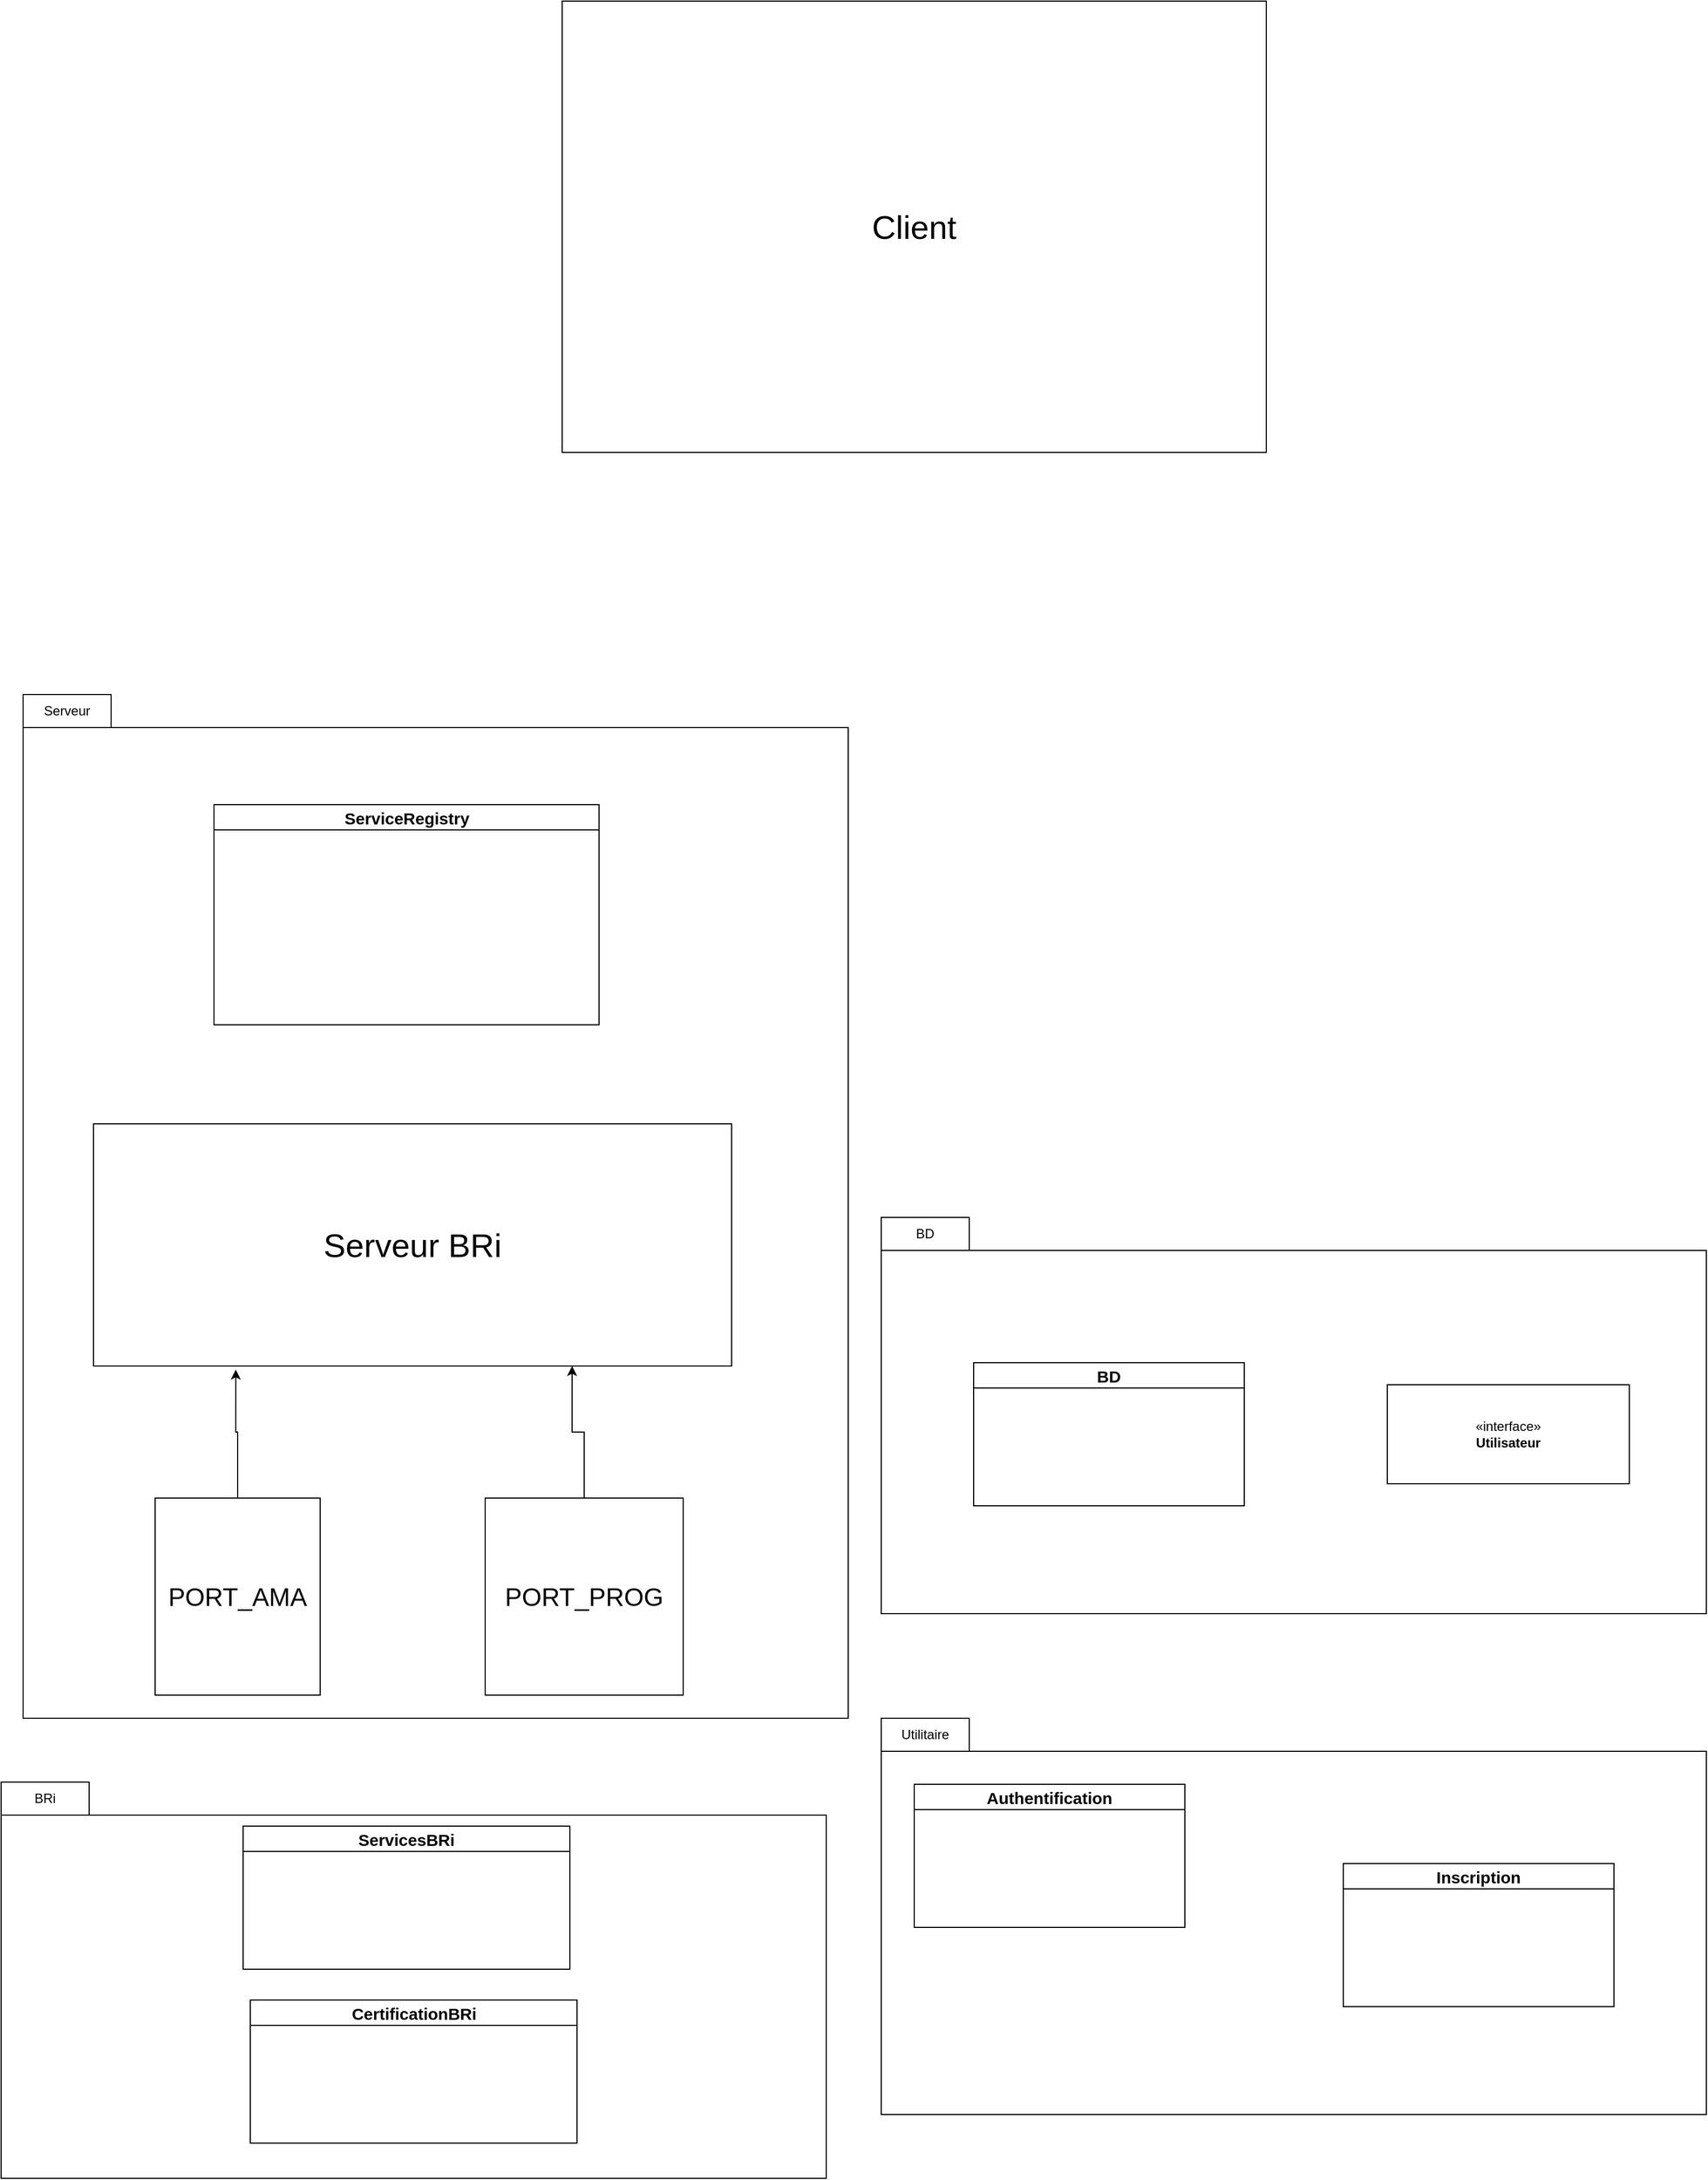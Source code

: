 <mxfile version="22.0.4" type="github">
  <diagram name="Page-1" id="KMA0ObDMOVHHSHT7rV8r">
    <mxGraphModel dx="3176" dy="2993" grid="1" gridSize="10" guides="1" tooltips="1" connect="1" arrows="1" fold="1" page="1" pageScale="1" pageWidth="827" pageHeight="1169" math="0" shadow="0">
      <root>
        <mxCell id="0" />
        <mxCell id="1" parent="0" />
        <mxCell id="usBn7Ugpy9FqAOzrJp2a-30" value="" style="shape=folder;fontStyle=1;tabWidth=80;tabHeight=30;tabPosition=left;html=1;boundedLbl=1;whiteSpace=wrap;" vertex="1" parent="1">
          <mxGeometry x="60" y="-250" width="750" height="930" as="geometry" />
        </mxCell>
        <mxCell id="usBn7Ugpy9FqAOzrJp2a-31" value="Serveur" style="rounded=0;whiteSpace=wrap;html=1;" vertex="1" parent="1">
          <mxGeometry x="60" y="-250" width="80" height="30" as="geometry" />
        </mxCell>
        <mxCell id="usBn7Ugpy9FqAOzrJp2a-16" value="" style="shape=folder;fontStyle=1;tabWidth=80;tabHeight=30;tabPosition=left;html=1;boundedLbl=1;whiteSpace=wrap;" vertex="1" parent="1">
          <mxGeometry x="40" y="738" width="750" height="360" as="geometry" />
        </mxCell>
        <mxCell id="usBn7Ugpy9FqAOzrJp2a-3" value="&lt;font style=&quot;font-size: 30px;&quot;&gt;Serveur BRi&lt;/font&gt;" style="rounded=0;whiteSpace=wrap;html=1;" vertex="1" parent="1">
          <mxGeometry x="124" y="140" width="580" height="220" as="geometry" />
        </mxCell>
        <mxCell id="usBn7Ugpy9FqAOzrJp2a-4" value="&lt;font style=&quot;font-size: 23px;&quot;&gt;PORT_AMA&lt;/font&gt;" style="rounded=0;whiteSpace=wrap;html=1;" vertex="1" parent="1">
          <mxGeometry x="180" y="480" width="150" height="179" as="geometry" />
        </mxCell>
        <mxCell id="usBn7Ugpy9FqAOzrJp2a-7" style="edgeStyle=orthogonalEdgeStyle;rounded=0;orthogonalLoop=1;jettySize=auto;html=1;entryX=0.75;entryY=1;entryDx=0;entryDy=0;" edge="1" parent="1" source="usBn7Ugpy9FqAOzrJp2a-5" target="usBn7Ugpy9FqAOzrJp2a-3">
          <mxGeometry relative="1" as="geometry" />
        </mxCell>
        <mxCell id="usBn7Ugpy9FqAOzrJp2a-5" value="&lt;font style=&quot;font-size: 23px;&quot;&gt;PORT_PROG&lt;/font&gt;" style="rounded=0;whiteSpace=wrap;html=1;" vertex="1" parent="1">
          <mxGeometry x="480" y="480" width="180" height="179" as="geometry" />
        </mxCell>
        <mxCell id="usBn7Ugpy9FqAOzrJp2a-6" style="edgeStyle=orthogonalEdgeStyle;rounded=0;orthogonalLoop=1;jettySize=auto;html=1;entryX=0.223;entryY=1.015;entryDx=0;entryDy=0;entryPerimeter=0;" edge="1" parent="1" source="usBn7Ugpy9FqAOzrJp2a-4" target="usBn7Ugpy9FqAOzrJp2a-3">
          <mxGeometry relative="1" as="geometry" />
        </mxCell>
        <mxCell id="usBn7Ugpy9FqAOzrJp2a-9" value="&lt;font style=&quot;font-size: 15px;&quot;&gt;ServicesBRi&lt;/font&gt;" style="swimlane;whiteSpace=wrap;html=1;swimlaneLine=1;glass=0;strokeWidth=1;swimlaneFillColor=default;" vertex="1" parent="1">
          <mxGeometry x="260" y="778" width="297" height="130" as="geometry" />
        </mxCell>
        <mxCell id="usBn7Ugpy9FqAOzrJp2a-14" value="&lt;span style=&quot;font-size: 15px;&quot;&gt;CertificationBRi&lt;/span&gt;" style="swimlane;whiteSpace=wrap;html=1;swimlaneLine=1;glass=0;strokeWidth=1;swimlaneFillColor=default;" vertex="1" parent="1">
          <mxGeometry x="266.5" y="936" width="297" height="130" as="geometry" />
        </mxCell>
        <mxCell id="usBn7Ugpy9FqAOzrJp2a-17" value="BRi" style="rounded=0;whiteSpace=wrap;html=1;" vertex="1" parent="1">
          <mxGeometry x="40" y="738" width="80" height="30" as="geometry" />
        </mxCell>
        <mxCell id="usBn7Ugpy9FqAOzrJp2a-18" value="" style="shape=folder;fontStyle=1;tabWidth=80;tabHeight=30;tabPosition=left;html=1;boundedLbl=1;whiteSpace=wrap;" vertex="1" parent="1">
          <mxGeometry x="840" y="225" width="750" height="360" as="geometry" />
        </mxCell>
        <mxCell id="usBn7Ugpy9FqAOzrJp2a-19" value="BD" style="rounded=0;whiteSpace=wrap;html=1;" vertex="1" parent="1">
          <mxGeometry x="840" y="225" width="80" height="30" as="geometry" />
        </mxCell>
        <mxCell id="usBn7Ugpy9FqAOzrJp2a-22" value="&lt;font style=&quot;font-size: 15px;&quot;&gt;BD&lt;/font&gt;" style="swimlane;whiteSpace=wrap;html=1;swimlaneLine=1;glass=0;strokeWidth=1;swimlaneFillColor=default;" vertex="1" parent="1">
          <mxGeometry x="924" y="357" width="246" height="130" as="geometry" />
        </mxCell>
        <mxCell id="usBn7Ugpy9FqAOzrJp2a-24" value="«interface»&lt;br&gt;&lt;b&gt;Utilisateur&lt;/b&gt;" style="html=1;whiteSpace=wrap;" vertex="1" parent="1">
          <mxGeometry x="1300" y="377" width="220" height="90" as="geometry" />
        </mxCell>
        <mxCell id="usBn7Ugpy9FqAOzrJp2a-25" value="" style="shape=folder;fontStyle=1;tabWidth=80;tabHeight=30;tabPosition=left;html=1;boundedLbl=1;whiteSpace=wrap;" vertex="1" parent="1">
          <mxGeometry x="840" y="680" width="750" height="360" as="geometry" />
        </mxCell>
        <mxCell id="usBn7Ugpy9FqAOzrJp2a-26" value="Utilitaire" style="rounded=0;whiteSpace=wrap;html=1;" vertex="1" parent="1">
          <mxGeometry x="840" y="680" width="80" height="30" as="geometry" />
        </mxCell>
        <mxCell id="usBn7Ugpy9FqAOzrJp2a-27" value="&lt;font style=&quot;font-size: 15px;&quot;&gt;Authentification&lt;/font&gt;" style="swimlane;whiteSpace=wrap;html=1;swimlaneLine=1;glass=0;strokeWidth=1;swimlaneFillColor=default;" vertex="1" parent="1">
          <mxGeometry x="870" y="740" width="246" height="130" as="geometry" />
        </mxCell>
        <mxCell id="usBn7Ugpy9FqAOzrJp2a-29" value="&lt;font style=&quot;font-size: 15px;&quot;&gt;Inscription&lt;/font&gt;" style="swimlane;whiteSpace=wrap;html=1;swimlaneLine=1;glass=0;strokeWidth=1;swimlaneFillColor=default;" vertex="1" parent="1">
          <mxGeometry x="1260" y="812" width="246" height="130" as="geometry" />
        </mxCell>
        <mxCell id="usBn7Ugpy9FqAOzrJp2a-33" value="&lt;font style=&quot;font-size: 15px;&quot;&gt;ServiceRegistry&lt;/font&gt;" style="swimlane;whiteSpace=wrap;html=1;swimlaneLine=1;glass=0;strokeWidth=1;swimlaneFillColor=default;" vertex="1" parent="1">
          <mxGeometry x="233.5" y="-150" width="350" height="200" as="geometry" />
        </mxCell>
        <mxCell id="usBn7Ugpy9FqAOzrJp2a-35" value="&lt;font style=&quot;font-size: 30px;&quot;&gt;Client&lt;/font&gt;" style="rounded=0;whiteSpace=wrap;html=1;" vertex="1" parent="1">
          <mxGeometry x="550" y="-880" width="640" height="410" as="geometry" />
        </mxCell>
      </root>
    </mxGraphModel>
  </diagram>
</mxfile>
